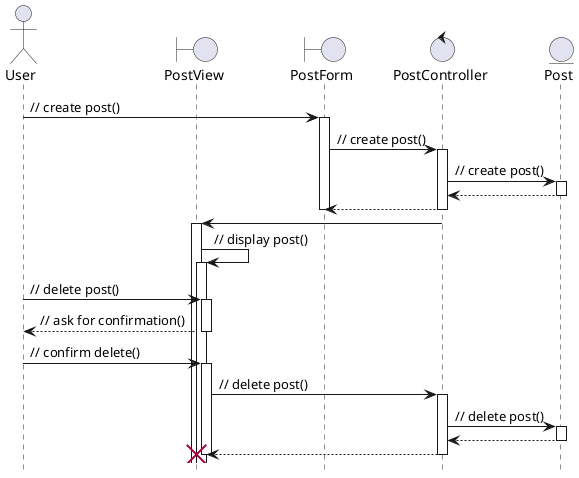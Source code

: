 @startuml

hide footbox
autoactivate on

actor User as user
boundary PostView as post_view
boundary PostForm as post_form
control PostController as post_ctl
entity Post as post_ent

'Create post
user -> post_form : // create post()
post_form -> post_ctl : // create post()
post_ctl -> post_ent : // create post()
post_ent --> post_ctl
post_ctl --> post_form
deactivate post_form
post_ctl -> post_view
post_view -> post_view : // display post()

'Delete post
user -> post_view : // delete post()
post_view --> user : // ask for confirmation()
user -> post_view : // confirm delete()
post_view -> post_ctl : // delete post()
post_ctl -> post_ent : // delete post()
post_ent --> post_ctl
post_ctl --> post_view

destroy post_view

@enduml
